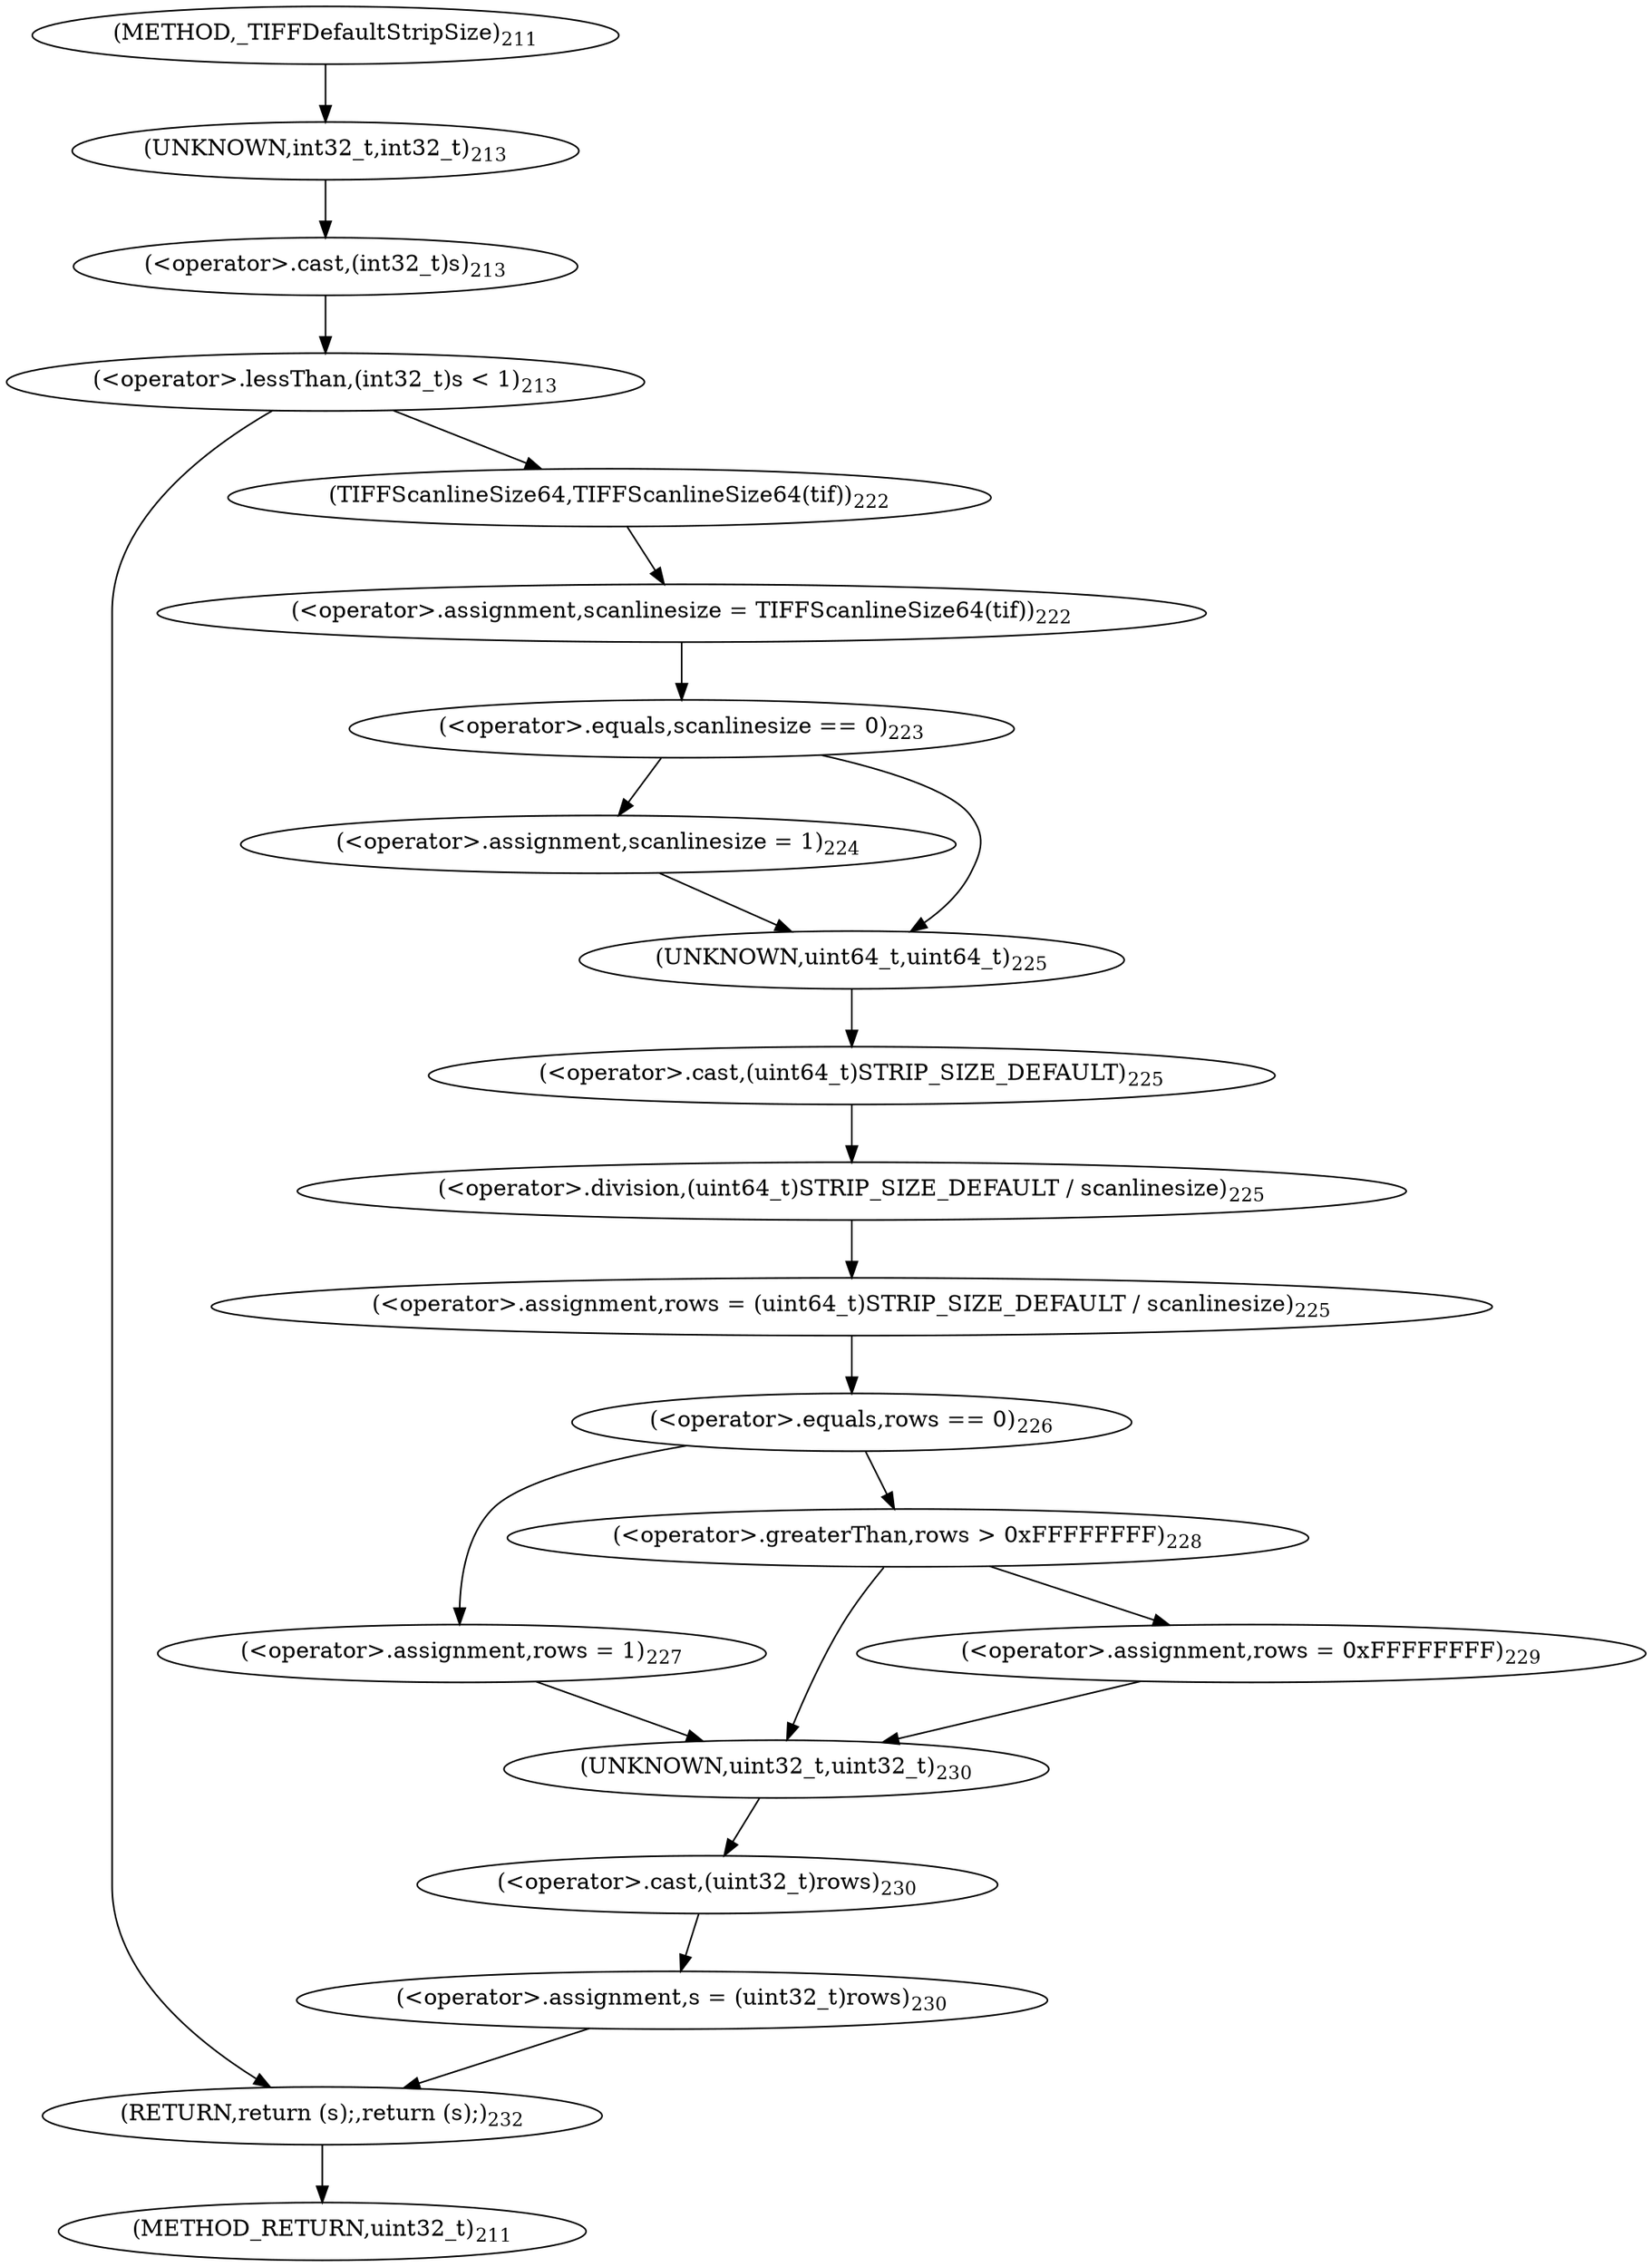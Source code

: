 digraph "_TIFFDefaultStripSize" {  
"11439" [label = <(RETURN,return (s);,return (s);)<SUB>232</SUB>> ]
"11389" [label = <(&lt;operator&gt;.lessThan,(int32_t)s &lt; 1)<SUB>213</SUB>> ]
"11390" [label = <(&lt;operator&gt;.cast,(int32_t)s)<SUB>213</SUB>> ]
"11397" [label = <(&lt;operator&gt;.assignment,scanlinesize = TIFFScanlineSize64(tif))<SUB>222</SUB>> ]
"11409" [label = <(&lt;operator&gt;.assignment,rows = (uint64_t)STRIP_SIZE_DEFAULT / scanlinesize)<SUB>225</SUB>> ]
"11434" [label = <(&lt;operator&gt;.assignment,s = (uint32_t)rows)<SUB>230</SUB>> ]
"11391" [label = <(UNKNOWN,int32_t,int32_t)<SUB>213</SUB>> ]
"11399" [label = <(TIFFScanlineSize64,TIFFScanlineSize64(tif))<SUB>222</SUB>> ]
"11402" [label = <(&lt;operator&gt;.equals,scanlinesize == 0)<SUB>223</SUB>> ]
"11411" [label = <(&lt;operator&gt;.division,(uint64_t)STRIP_SIZE_DEFAULT / scanlinesize)<SUB>225</SUB>> ]
"11417" [label = <(&lt;operator&gt;.equals,rows == 0)<SUB>226</SUB>> ]
"11436" [label = <(&lt;operator&gt;.cast,(uint32_t)rows)<SUB>230</SUB>> ]
"11406" [label = <(&lt;operator&gt;.assignment,scanlinesize = 1)<SUB>224</SUB>> ]
"11412" [label = <(&lt;operator&gt;.cast,(uint64_t)STRIP_SIZE_DEFAULT)<SUB>225</SUB>> ]
"11421" [label = <(&lt;operator&gt;.assignment,rows = 1)<SUB>227</SUB>> ]
"11437" [label = <(UNKNOWN,uint32_t,uint32_t)<SUB>230</SUB>> ]
"11413" [label = <(UNKNOWN,uint64_t,uint64_t)<SUB>225</SUB>> ]
"11427" [label = <(&lt;operator&gt;.greaterThan,rows &gt; 0xFFFFFFFF)<SUB>228</SUB>> ]
"11431" [label = <(&lt;operator&gt;.assignment,rows = 0xFFFFFFFF)<SUB>229</SUB>> ]
"11384" [label = <(METHOD,_TIFFDefaultStripSize)<SUB>211</SUB>> ]
"11441" [label = <(METHOD_RETURN,uint32_t)<SUB>211</SUB>> ]
  "11439" -> "11441" 
  "11389" -> "11399" 
  "11389" -> "11439" 
  "11390" -> "11389" 
  "11397" -> "11402" 
  "11409" -> "11417" 
  "11434" -> "11439" 
  "11391" -> "11390" 
  "11399" -> "11397" 
  "11402" -> "11406" 
  "11402" -> "11413" 
  "11411" -> "11409" 
  "11417" -> "11421" 
  "11417" -> "11427" 
  "11436" -> "11434" 
  "11406" -> "11413" 
  "11412" -> "11411" 
  "11421" -> "11437" 
  "11437" -> "11436" 
  "11413" -> "11412" 
  "11427" -> "11431" 
  "11427" -> "11437" 
  "11431" -> "11437" 
  "11384" -> "11391" 
}
